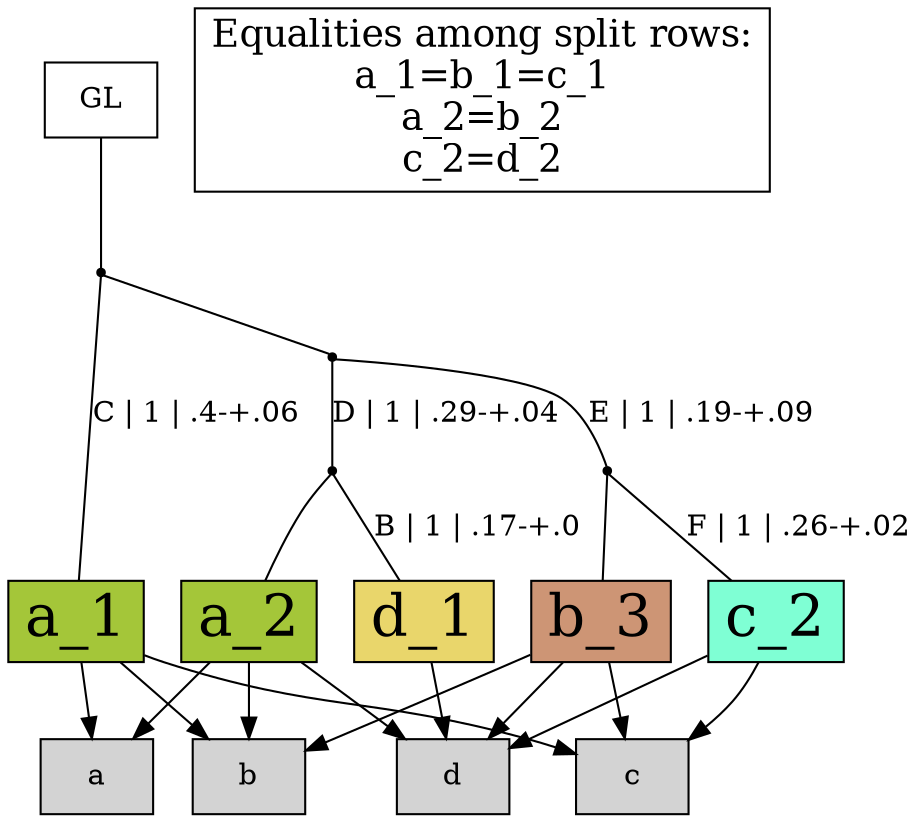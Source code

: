 digraph {
rowa[label="a",shape=box,style=filled];
rowb[label="b",shape=box,style=filled];
rowc[label="c",shape=box,style=filled];
rowd[label="d",shape=box,style=filled];
a_1[label="a_1",shape=box,style=filled,fontsize=28,fillcolor="#a4c639"];
a_1 -> rowa[arrowhead="normal"];
a_1 -> rowb[arrowhead="normal"];
a_1 -> rowc[arrowhead="normal"];
a_2[label="a_2",shape=box,style=filled,fontsize=28,fillcolor="#a4c639"];
a_2 -> rowa[arrowhead="normal"];
a_2 -> rowb[arrowhead="normal"];
a_2 -> rowd[arrowhead="normal"];
b_3[label="b_3",shape=box,style=filled,fontsize=28,fillcolor="#cd9575"];
b_3 -> rowb[arrowhead="normal"];
b_3 -> rowc[arrowhead="normal"];
b_3 -> rowd[arrowhead="normal"];
c_2[label="c_2",shape=box,style=filled,fontsize=28,fillcolor="#7fffd4"];
c_2 -> rowc[arrowhead="normal"];
c_2 -> rowd[arrowhead="normal"];
d_1[label="d_1",shape=box,style=filled,fontsize=28,fillcolor="#e9d66b"];
d_1 -> rowd[arrowhead="normal"];
legend[label="Equalities among split rows:
a_1=b_1=c_1
a_2=b_2
c_2=d_2
",shape=box,fontsize=18];
Int1[shape=point,style=filled,fillcolor=black,label=""];
Int1 -> b_3[arrowhead=none, label=""];
Int1 -> c_2[arrowhead=none, label="F | 1 | .26-+.02"];
Int2[shape=point,style=filled,fillcolor=black,label=""];
Int2 -> a_2[arrowhead=none, label=""];
Int2 -> d_1[arrowhead=none, label="B | 1 | .17-+.0"];
Int3[shape=point,style=filled,fillcolor=black,label=""];
Int3 -> Int1[arrowhead=none, label="E | 1 | .19-+.09"];
Int3 -> Int2[arrowhead=none, label="D | 1 | .29-+.04"];
Int4[shape=point,style=filled,fillcolor=black,label=""];
Int4 -> a_1[arrowhead=none, label="C | 1 | .4-+.06"];
Int4 -> Int3[arrowhead=none, label=""];
GL[label="GL",shape=box,style=filled,fillcolor=white];
GL -> Int4[arrowhead=none, label=""];
}